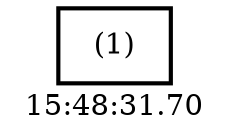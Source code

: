digraph  g{ graph[label = "15:48:31.70"]
node [shape=rectangle, color=black, fontcolor=black, style=bold] edge [color=black] 0 [label="(1)"] ; 
}

